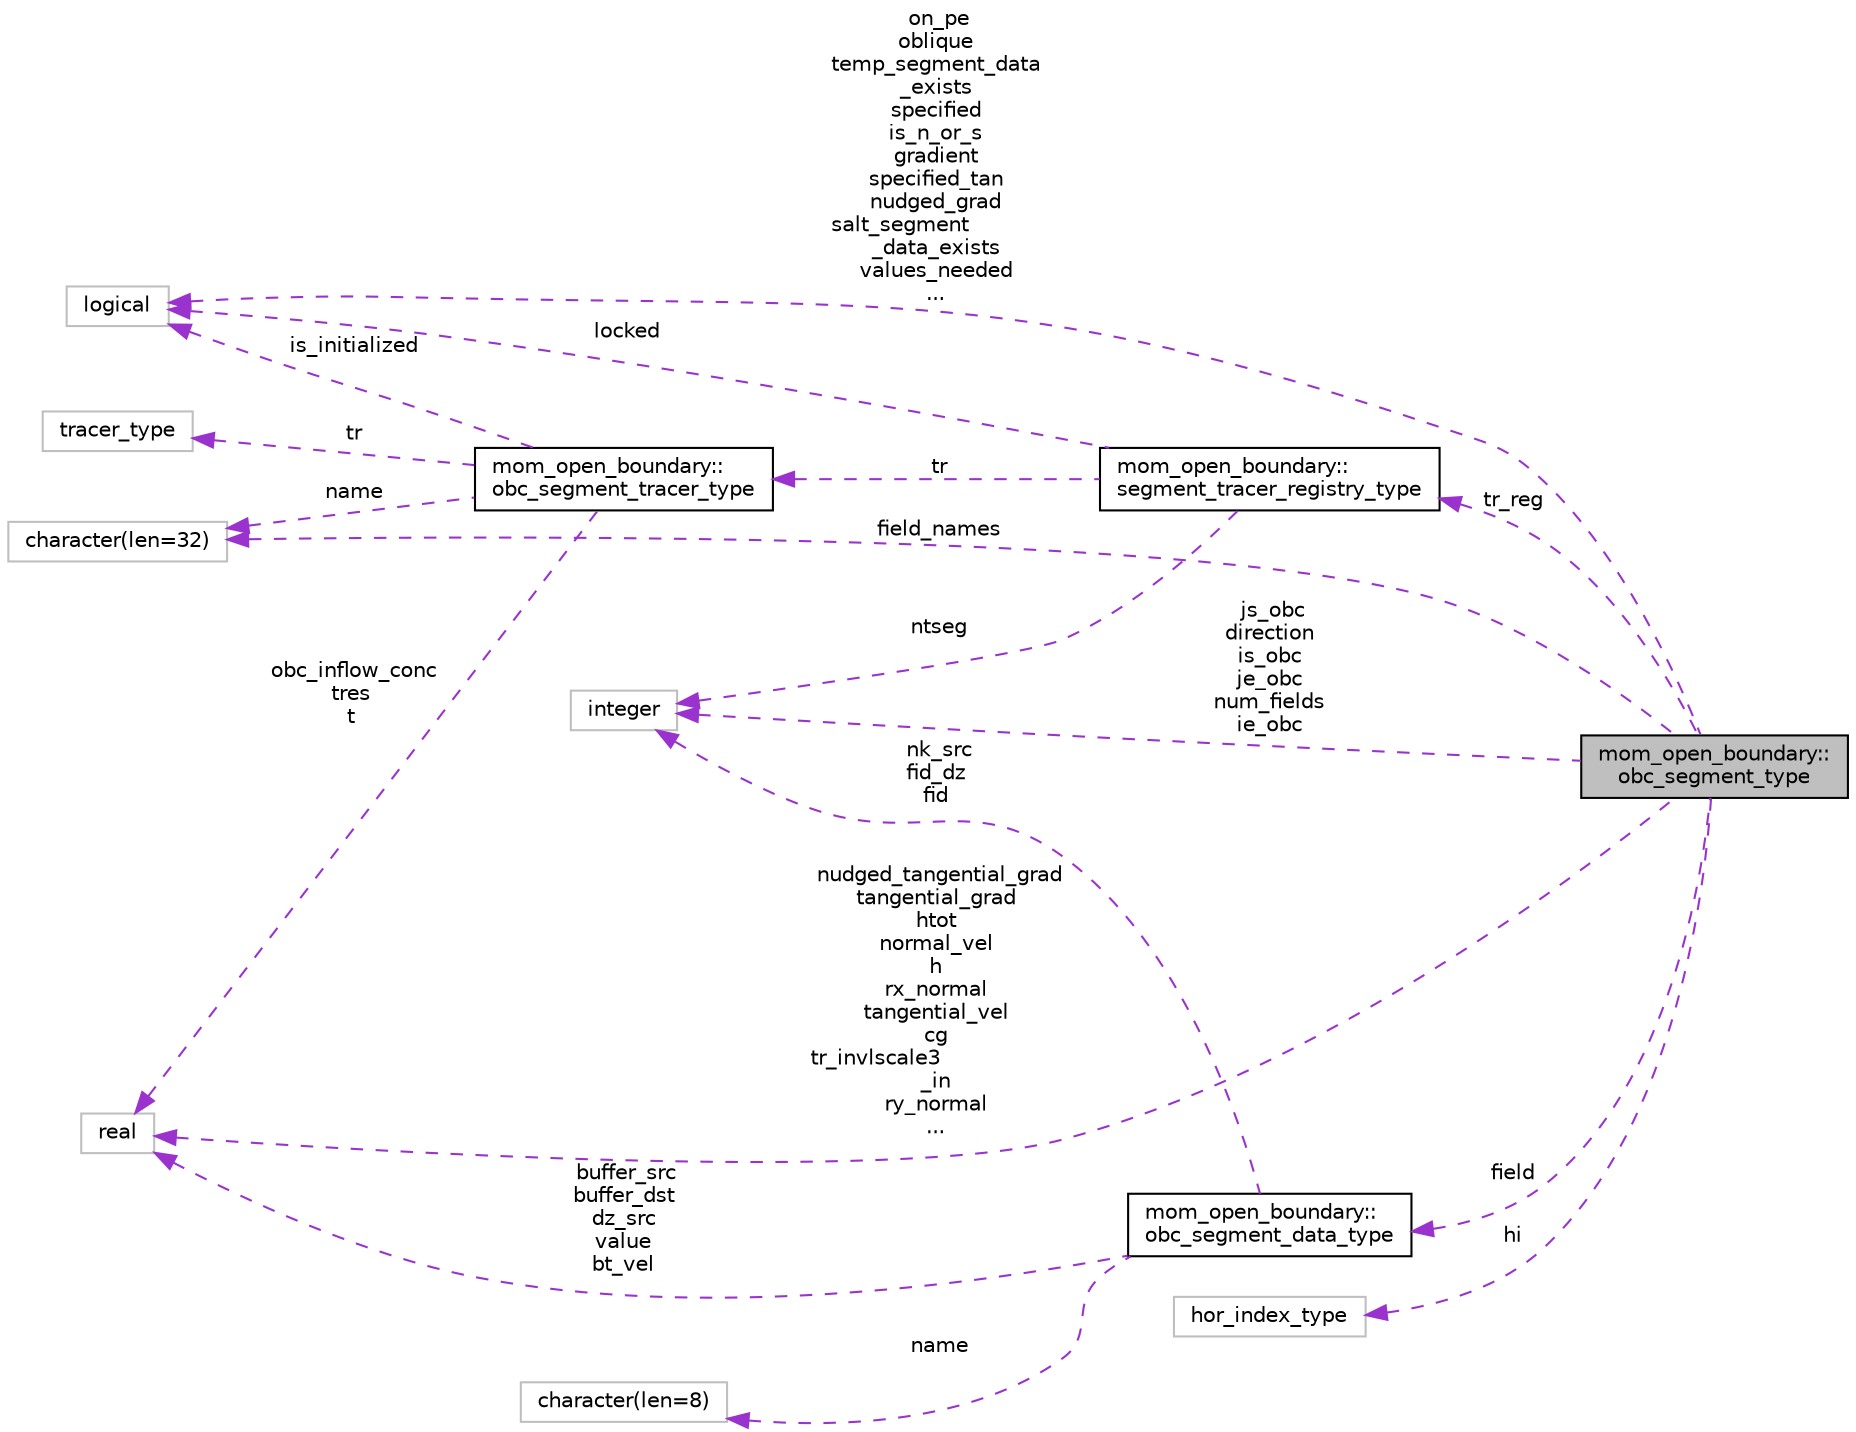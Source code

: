 digraph "mom_open_boundary::obc_segment_type"
{
 // INTERACTIVE_SVG=YES
 // LATEX_PDF_SIZE
  edge [fontname="Helvetica",fontsize="10",labelfontname="Helvetica",labelfontsize="10"];
  node [fontname="Helvetica",fontsize="10",shape=record];
  rankdir="LR";
  Node1 [label="mom_open_boundary::\lobc_segment_type",height=0.2,width=0.4,color="black", fillcolor="grey75", style="filled", fontcolor="black",tooltip="Open boundary segment data structure."];
  Node2 -> Node1 [dir="back",color="darkorchid3",fontsize="10",style="dashed",label=" on_pe\noblique\ntemp_segment_data\l_exists\nspecified\nis_n_or_s\ngradient\nspecified_tan\nnudged_grad\nsalt_segment\l_data_exists\nvalues_needed\n..." ,fontname="Helvetica"];
  Node2 [label="logical",height=0.2,width=0.4,color="grey75", fillcolor="white", style="filled",tooltip=" "];
  Node3 -> Node1 [dir="back",color="darkorchid3",fontsize="10",style="dashed",label=" field" ,fontname="Helvetica"];
  Node3 [label="mom_open_boundary::\lobc_segment_data_type",height=0.2,width=0.4,color="black", fillcolor="white", style="filled",URL="$structmom__open__boundary_1_1obc__segment__data__type.html",tooltip="Open boundary segment data from files (mostly)."];
  Node4 -> Node3 [dir="back",color="darkorchid3",fontsize="10",style="dashed",label=" name" ,fontname="Helvetica"];
  Node4 [label="character(len=8)",height=0.2,width=0.4,color="grey75", fillcolor="white", style="filled",tooltip=" "];
  Node5 -> Node3 [dir="back",color="darkorchid3",fontsize="10",style="dashed",label=" buffer_src\nbuffer_dst\ndz_src\nvalue\nbt_vel" ,fontname="Helvetica"];
  Node5 [label="real",height=0.2,width=0.4,color="grey75", fillcolor="white", style="filled",tooltip=" "];
  Node6 -> Node3 [dir="back",color="darkorchid3",fontsize="10",style="dashed",label=" nk_src\nfid_dz\nfid" ,fontname="Helvetica"];
  Node6 [label="integer",height=0.2,width=0.4,color="grey75", fillcolor="white", style="filled",tooltip=" "];
  Node7 -> Node1 [dir="back",color="darkorchid3",fontsize="10",style="dashed",label=" field_names" ,fontname="Helvetica"];
  Node7 [label="character(len=32)",height=0.2,width=0.4,color="grey75", fillcolor="white", style="filled",tooltip=" "];
  Node5 -> Node1 [dir="back",color="darkorchid3",fontsize="10",style="dashed",label=" nudged_tangential_grad\ntangential_grad\nhtot\nnormal_vel\nh\nrx_normal\ntangential_vel\ncg\ntr_invlscale3\l_in\nry_normal\n..." ,fontname="Helvetica"];
  Node6 -> Node1 [dir="back",color="darkorchid3",fontsize="10",style="dashed",label=" js_obc\ndirection\nis_obc\nje_obc\nnum_fields\nie_obc" ,fontname="Helvetica"];
  Node8 -> Node1 [dir="back",color="darkorchid3",fontsize="10",style="dashed",label=" hi" ,fontname="Helvetica"];
  Node8 [label="hor_index_type",height=0.2,width=0.4,color="grey75", fillcolor="white", style="filled",tooltip=" "];
  Node9 -> Node1 [dir="back",color="darkorchid3",fontsize="10",style="dashed",label=" tr_reg" ,fontname="Helvetica"];
  Node9 [label="mom_open_boundary::\lsegment_tracer_registry_type",height=0.2,width=0.4,color="black", fillcolor="white", style="filled",URL="$structmom__open__boundary_1_1segment__tracer__registry__type.html",tooltip="Registry type for tracers on segments."];
  Node2 -> Node9 [dir="back",color="darkorchid3",fontsize="10",style="dashed",label=" locked" ,fontname="Helvetica"];
  Node10 -> Node9 [dir="back",color="darkorchid3",fontsize="10",style="dashed",label=" tr" ,fontname="Helvetica"];
  Node10 [label="mom_open_boundary::\lobc_segment_tracer_type",height=0.2,width=0.4,color="black", fillcolor="white", style="filled",URL="$structmom__open__boundary_1_1obc__segment__tracer__type.html",tooltip="Tracer segment data structure, for putting into an array of objects, not all the same shape."];
  Node2 -> Node10 [dir="back",color="darkorchid3",fontsize="10",style="dashed",label=" is_initialized" ,fontname="Helvetica"];
  Node11 -> Node10 [dir="back",color="darkorchid3",fontsize="10",style="dashed",label=" tr" ,fontname="Helvetica"];
  Node11 [label="tracer_type",height=0.2,width=0.4,color="grey75", fillcolor="white", style="filled",tooltip=" "];
  Node7 -> Node10 [dir="back",color="darkorchid3",fontsize="10",style="dashed",label=" name" ,fontname="Helvetica"];
  Node5 -> Node10 [dir="back",color="darkorchid3",fontsize="10",style="dashed",label=" obc_inflow_conc\ntres\nt" ,fontname="Helvetica"];
  Node6 -> Node9 [dir="back",color="darkorchid3",fontsize="10",style="dashed",label=" ntseg" ,fontname="Helvetica"];
}
